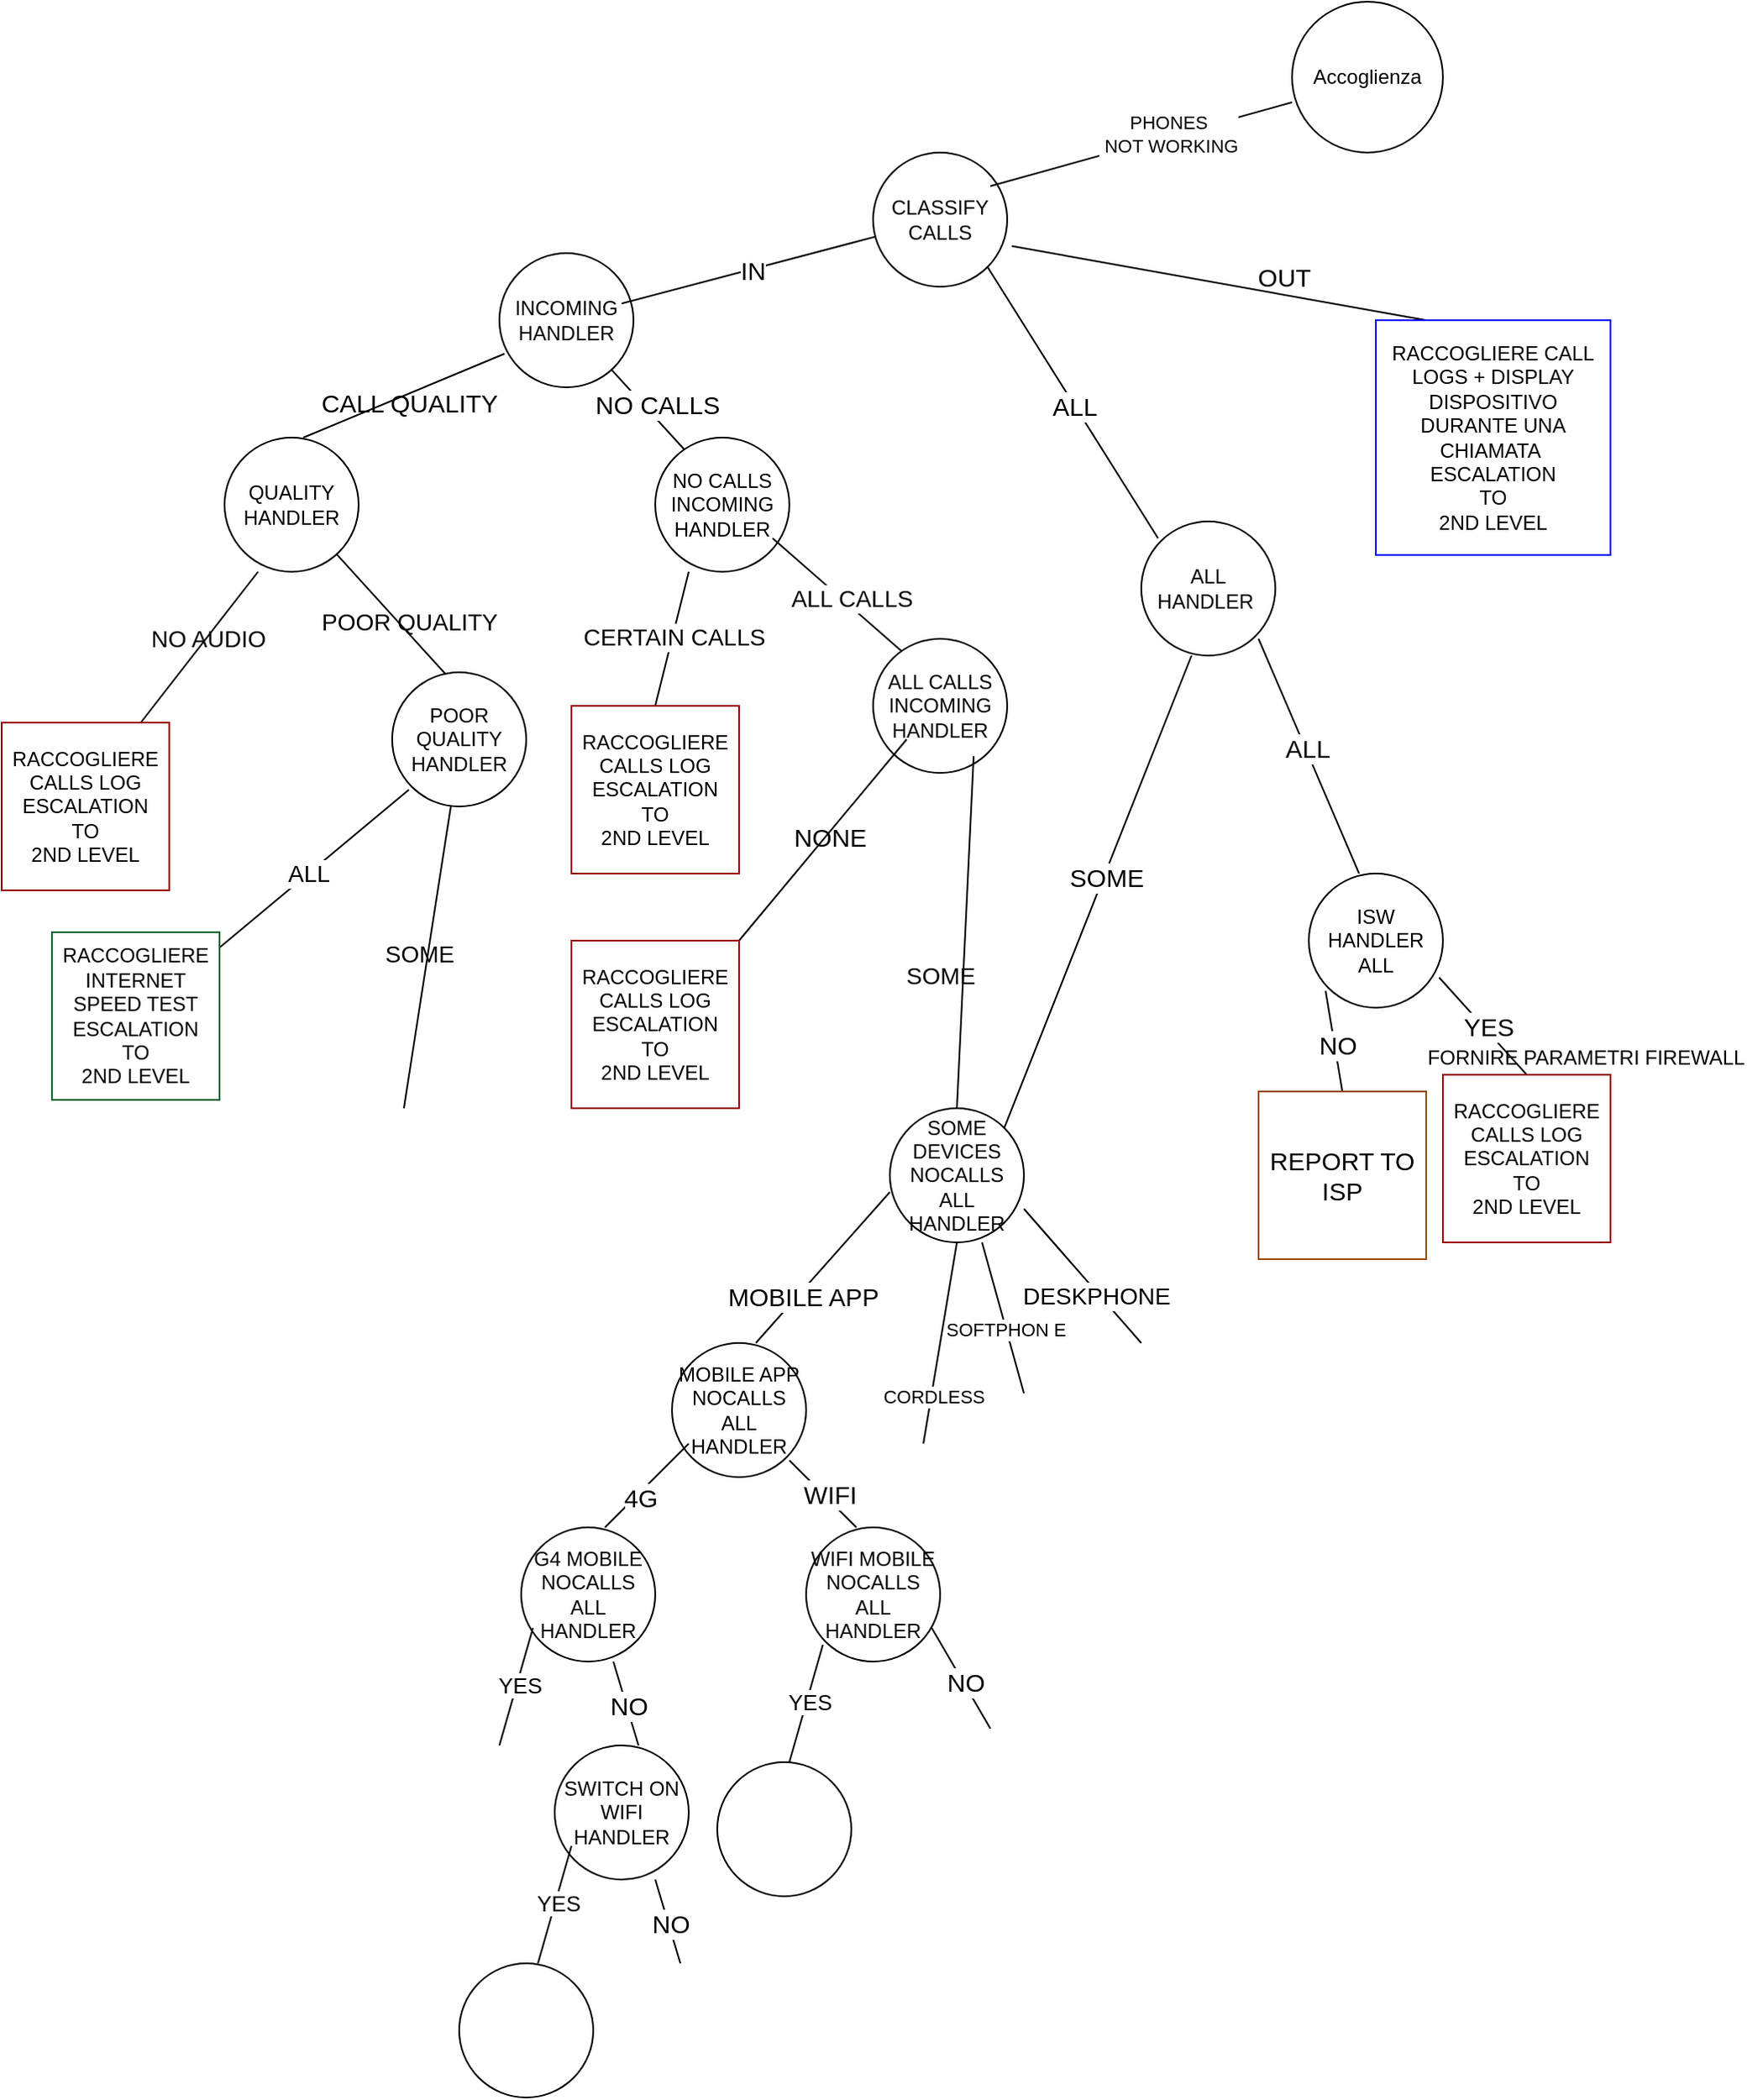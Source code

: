 <mxfile version="26.1.1">
  <diagram name="Pagina-1" id="xXN1keMJTsimZvRvfmzJ">
    <mxGraphModel dx="2261" dy="772" grid="1" gridSize="10" guides="1" tooltips="1" connect="1" arrows="1" fold="1" page="1" pageScale="1" pageWidth="827" pageHeight="1169" math="0" shadow="0">
      <root>
        <mxCell id="0" />
        <mxCell id="1" parent="0" />
        <mxCell id="oTNWS6xz9wXN6uvySlti-1" value="Accoglienza" style="ellipse;whiteSpace=wrap;html=1;aspect=fixed;" parent="1" vertex="1">
          <mxGeometry x="-20" y="10" width="90" height="90" as="geometry" />
        </mxCell>
        <mxCell id="oTNWS6xz9wXN6uvySlti-3" value="CLASSIFY CALLS" style="ellipse;whiteSpace=wrap;html=1;aspect=fixed;" parent="1" vertex="1">
          <mxGeometry x="-270" y="100" width="80" height="80" as="geometry" />
        </mxCell>
        <mxCell id="oTNWS6xz9wXN6uvySlti-4" value="" style="endArrow=none;html=1;rounded=0;" parent="1" edge="1">
          <mxGeometry width="50" height="50" relative="1" as="geometry">
            <mxPoint x="-200" y="120" as="sourcePoint" />
            <mxPoint x="-20" y="70" as="targetPoint" />
          </mxGeometry>
        </mxCell>
        <mxCell id="oTNWS6xz9wXN6uvySlti-5" value="&lt;div&gt;PHONES&lt;/div&gt;&lt;div&gt;&amp;nbsp;NOT WORKING&lt;/div&gt;" style="edgeLabel;html=1;align=center;verticalAlign=middle;resizable=0;points=[];" parent="oTNWS6xz9wXN6uvySlti-4" vertex="1" connectable="0">
          <mxGeometry x="0.182" y="2" relative="1" as="geometry">
            <mxPoint as="offset" />
          </mxGeometry>
        </mxCell>
        <mxCell id="oTNWS6xz9wXN6uvySlti-6" value="&lt;div&gt;&lt;br&gt;&lt;/div&gt;&lt;div&gt;&lt;br&gt;&lt;/div&gt;" style="edgeLabel;html=1;align=center;verticalAlign=middle;resizable=0;points=[];" parent="oTNWS6xz9wXN6uvySlti-4" vertex="1" connectable="0">
          <mxGeometry x="0.031" y="5" relative="1" as="geometry">
            <mxPoint y="-1" as="offset" />
          </mxGeometry>
        </mxCell>
        <mxCell id="oTNWS6xz9wXN6uvySlti-8" value="INCOMING HANDLER" style="ellipse;whiteSpace=wrap;html=1;aspect=fixed;" parent="1" vertex="1">
          <mxGeometry x="-493" y="160" width="80" height="80" as="geometry" />
        </mxCell>
        <mxCell id="oTNWS6xz9wXN6uvySlti-10" value="" style="endArrow=none;html=1;rounded=0;fontSize=20;" parent="1" target="oTNWS6xz9wXN6uvySlti-3" edge="1">
          <mxGeometry width="50" height="50" relative="1" as="geometry">
            <mxPoint x="-420" y="190" as="sourcePoint" />
            <mxPoint x="-330" y="150" as="targetPoint" />
          </mxGeometry>
        </mxCell>
        <mxCell id="oTNWS6xz9wXN6uvySlti-12" value="&lt;font style=&quot;font-size: 15px;&quot;&gt;IN&lt;/font&gt;" style="edgeLabel;html=1;align=center;verticalAlign=middle;resizable=0;points=[];" parent="oTNWS6xz9wXN6uvySlti-10" vertex="1" connectable="0">
          <mxGeometry x="0.03" relative="1" as="geometry">
            <mxPoint as="offset" />
          </mxGeometry>
        </mxCell>
        <mxCell id="oTNWS6xz9wXN6uvySlti-13" value="" style="endArrow=none;html=1;rounded=0;" parent="1" source="oTNWS6xz9wXN6uvySlti-8" edge="1">
          <mxGeometry width="50" height="50" relative="1" as="geometry">
            <mxPoint x="-620" y="270" as="sourcePoint" />
            <mxPoint x="-380" y="280" as="targetPoint" />
          </mxGeometry>
        </mxCell>
        <mxCell id="oTNWS6xz9wXN6uvySlti-15" value="&lt;font style=&quot;font-size: 15px;&quot;&gt;NO CALLS&lt;/font&gt;" style="edgeLabel;html=1;align=center;verticalAlign=middle;resizable=0;points=[];" parent="oTNWS6xz9wXN6uvySlti-13" vertex="1" connectable="0">
          <mxGeometry x="-0.007" y="1" relative="1" as="geometry">
            <mxPoint x="3" y="-4" as="offset" />
          </mxGeometry>
        </mxCell>
        <mxCell id="oTNWS6xz9wXN6uvySlti-14" value="NO CALLS INCOMING&lt;div&gt;HANDLER&lt;/div&gt;" style="ellipse;whiteSpace=wrap;html=1;aspect=fixed;" parent="1" vertex="1">
          <mxGeometry x="-400" y="270" width="80" height="80" as="geometry" />
        </mxCell>
        <mxCell id="oTNWS6xz9wXN6uvySlti-17" value="" style="endArrow=none;html=1;rounded=0;" parent="1" edge="1">
          <mxGeometry width="50" height="50" relative="1" as="geometry">
            <mxPoint x="-400" y="430" as="sourcePoint" />
            <mxPoint x="-380" y="350" as="targetPoint" />
          </mxGeometry>
        </mxCell>
        <mxCell id="oTNWS6xz9wXN6uvySlti-18" value="&lt;font style=&quot;font-size: 14px;&quot;&gt;CERTAIN CALLS&lt;/font&gt;" style="edgeLabel;html=1;align=center;verticalAlign=middle;resizable=0;points=[];" parent="oTNWS6xz9wXN6uvySlti-17" vertex="1" connectable="0">
          <mxGeometry x="0.045" relative="1" as="geometry">
            <mxPoint as="offset" />
          </mxGeometry>
        </mxCell>
        <mxCell id="oTNWS6xz9wXN6uvySlti-19" value="RACCOGLIERE CALLS LOG&lt;br&gt;ESCALATION &lt;br&gt;TO&lt;br&gt;2ND LEVEL" style="whiteSpace=wrap;html=1;aspect=fixed;strokeColor=#990000;" parent="1" vertex="1">
          <mxGeometry x="-450" y="430" width="100" height="100" as="geometry" />
        </mxCell>
        <mxCell id="oTNWS6xz9wXN6uvySlti-20" value="" style="endArrow=none;html=1;rounded=0;" parent="1" edge="1">
          <mxGeometry width="50" height="50" relative="1" as="geometry">
            <mxPoint x="-250" y="400" as="sourcePoint" />
            <mxPoint x="-330" y="330" as="targetPoint" />
          </mxGeometry>
        </mxCell>
        <mxCell id="oTNWS6xz9wXN6uvySlti-22" value="&lt;font style=&quot;font-size: 14px;&quot;&gt;ALL CALLS&lt;/font&gt;" style="edgeLabel;html=1;align=center;verticalAlign=middle;resizable=0;points=[];" parent="1" vertex="1" connectable="0">
          <mxGeometry x="-283.014" y="365.797" as="geometry" />
        </mxCell>
        <mxCell id="oTNWS6xz9wXN6uvySlti-23" value="&lt;font style=&quot;font-size: 14px;&quot;&gt;NO AUDIO&lt;/font&gt;" style="edgeLabel;html=1;align=center;verticalAlign=middle;resizable=0;points=[];" parent="1" vertex="1" connectable="0">
          <mxGeometry x="-667.004" y="389.997" as="geometry" />
        </mxCell>
        <mxCell id="oTNWS6xz9wXN6uvySlti-24" value="&lt;font style=&quot;font-size: 14px;&quot;&gt;POOR QUALITY&lt;/font&gt;" style="edgeLabel;html=1;align=center;verticalAlign=middle;resizable=0;points=[];" parent="1" vertex="1" connectable="0">
          <mxGeometry x="-547.004" y="379.997" as="geometry" />
        </mxCell>
        <mxCell id="oTNWS6xz9wXN6uvySlti-25" value="&lt;font style=&quot;font-size: 15px;&quot;&gt;NONE&lt;/font&gt;" style="edgeLabel;html=1;align=center;verticalAlign=middle;resizable=0;points=[];" parent="1" vertex="1" connectable="0">
          <mxGeometry x="-280.004" y="519.997" as="geometry">
            <mxPoint x="-16" y="-12" as="offset" />
          </mxGeometry>
        </mxCell>
        <mxCell id="oTNWS6xz9wXN6uvySlti-26" value="&lt;font style=&quot;font-size: 14px;&quot;&gt;SOME&lt;/font&gt;" style="edgeLabel;html=1;align=center;verticalAlign=middle;resizable=0;points=[];" parent="1" vertex="1" connectable="0">
          <mxGeometry x="-290.004" y="614.997" as="geometry">
            <mxPoint x="60" y="-24" as="offset" />
          </mxGeometry>
        </mxCell>
        <mxCell id="oTNWS6xz9wXN6uvySlti-27" value="&lt;font style=&quot;font-size: 15px;&quot;&gt;OUT&lt;/font&gt;" style="edgeLabel;html=1;align=center;verticalAlign=middle;resizable=0;points=[];" parent="1" vertex="1" connectable="0">
          <mxGeometry x="-150.004" y="219.997" as="geometry">
            <mxPoint x="125" y="-46" as="offset" />
          </mxGeometry>
        </mxCell>
        <mxCell id="oTNWS6xz9wXN6uvySlti-28" value="&lt;font style=&quot;font-size: 15px;&quot;&gt;CALL QUALITY&lt;/font&gt;" style="edgeLabel;html=1;align=center;verticalAlign=middle;resizable=0;points=[];" parent="1" vertex="1" connectable="0">
          <mxGeometry x="-547.004" y="249.997" as="geometry">
            <mxPoint y="-1" as="offset" />
          </mxGeometry>
        </mxCell>
        <mxCell id="oTNWS6xz9wXN6uvySlti-29" value="ALL CALLS INCOMING HANDLER" style="ellipse;whiteSpace=wrap;html=1;aspect=fixed;" parent="1" vertex="1">
          <mxGeometry x="-270" y="390" width="80" height="80" as="geometry" />
        </mxCell>
        <mxCell id="oTNWS6xz9wXN6uvySlti-30" value="" style="endArrow=none;html=1;rounded=0;" parent="1" edge="1">
          <mxGeometry width="50" height="50" relative="1" as="geometry">
            <mxPoint x="-350" y="570" as="sourcePoint" />
            <mxPoint x="-250" y="450" as="targetPoint" />
          </mxGeometry>
        </mxCell>
        <mxCell id="oTNWS6xz9wXN6uvySlti-32" value="RACCOGLIERE CALLS LOG&lt;br&gt;ESCALATION &lt;br&gt;TO&lt;br&gt;2ND LEVEL" style="whiteSpace=wrap;html=1;aspect=fixed;strokeColor=#990000;" parent="1" vertex="1">
          <mxGeometry x="-450" y="570" width="100" height="100" as="geometry" />
        </mxCell>
        <mxCell id="oTNWS6xz9wXN6uvySlti-34" value="" style="endArrow=none;html=1;rounded=0;exitX=1;exitY=1;exitDx=0;exitDy=0;" parent="1" source="oTNWS6xz9wXN6uvySlti-3" edge="1">
          <mxGeometry width="50" height="50" relative="1" as="geometry">
            <mxPoint x="-230" y="490" as="sourcePoint" />
            <mxPoint x="-100" y="330" as="targetPoint" />
          </mxGeometry>
        </mxCell>
        <mxCell id="oTNWS6xz9wXN6uvySlti-35" value="ALL HANDLER&amp;nbsp;" style="ellipse;whiteSpace=wrap;html=1;aspect=fixed;" parent="1" vertex="1">
          <mxGeometry x="-110" y="320" width="80" height="80" as="geometry" />
        </mxCell>
        <mxCell id="oTNWS6xz9wXN6uvySlti-36" value="" style="endArrow=none;html=1;rounded=0;entryX=0.038;entryY=0.75;entryDx=0;entryDy=0;entryPerimeter=0;" parent="1" target="oTNWS6xz9wXN6uvySlti-8" edge="1">
          <mxGeometry width="50" height="50" relative="1" as="geometry">
            <mxPoint x="-610" y="270" as="sourcePoint" />
            <mxPoint x="-829.014" y="210.295" as="targetPoint" />
          </mxGeometry>
        </mxCell>
        <mxCell id="oTNWS6xz9wXN6uvySlti-37" value="QUALITY HANDLER" style="ellipse;whiteSpace=wrap;html=1;aspect=fixed;" parent="1" vertex="1">
          <mxGeometry x="-657" y="270" width="80" height="80" as="geometry" />
        </mxCell>
        <mxCell id="oTNWS6xz9wXN6uvySlti-38" value="" style="endArrow=none;html=1;rounded=0;exitX=0.5;exitY=0;exitDx=0;exitDy=0;" parent="1" source="oTNWS6xz9wXN6uvySlti-61" edge="1">
          <mxGeometry width="50" height="50" relative="1" as="geometry">
            <mxPoint x="-150" y="580" as="sourcePoint" />
            <mxPoint x="-210" y="460" as="targetPoint" />
          </mxGeometry>
        </mxCell>
        <mxCell id="oTNWS6xz9wXN6uvySlti-39" value="" style="endArrow=none;html=1;rounded=0;" parent="1" edge="1">
          <mxGeometry width="50" height="50" relative="1" as="geometry">
            <mxPoint x="-707" y="440" as="sourcePoint" />
            <mxPoint x="-637" y="350" as="targetPoint" />
          </mxGeometry>
        </mxCell>
        <mxCell id="oTNWS6xz9wXN6uvySlti-40" value="" style="endArrow=none;html=1;rounded=0;" parent="1" target="oTNWS6xz9wXN6uvySlti-37" edge="1">
          <mxGeometry width="50" height="50" relative="1" as="geometry">
            <mxPoint x="-517" y="420" as="sourcePoint" />
            <mxPoint x="-477" y="420" as="targetPoint" />
          </mxGeometry>
        </mxCell>
        <mxCell id="oTNWS6xz9wXN6uvySlti-42" value="RACCOGLIERE CALLS LOG&lt;br&gt;ESCALATION &lt;br&gt;TO&lt;br&gt;2ND LEVEL" style="whiteSpace=wrap;html=1;aspect=fixed;strokeColor=#990000;" parent="1" vertex="1">
          <mxGeometry x="-790" y="440" width="100" height="100" as="geometry" />
        </mxCell>
        <mxCell id="oTNWS6xz9wXN6uvySlti-43" value="POOR QUALITY HANDLER" style="ellipse;whiteSpace=wrap;html=1;aspect=fixed;" parent="1" vertex="1">
          <mxGeometry x="-557" y="410" width="80" height="80" as="geometry" />
        </mxCell>
        <mxCell id="oTNWS6xz9wXN6uvySlti-44" value="" style="endArrow=none;html=1;rounded=0;" parent="1" edge="1">
          <mxGeometry width="50" height="50" relative="1" as="geometry">
            <mxPoint x="-547" y="480" as="sourcePoint" />
            <mxPoint x="-667" y="580" as="targetPoint" />
          </mxGeometry>
        </mxCell>
        <mxCell id="oTNWS6xz9wXN6uvySlti-45" value="RACCOGLIERE INTERNET SPEED TEST&lt;br&gt;ESCALATION &lt;br&gt;TO&lt;br&gt;2ND LEVEL" style="whiteSpace=wrap;html=1;aspect=fixed;labelBorderColor=none;strokeColor=#006633;" parent="1" vertex="1">
          <mxGeometry x="-760" y="565" width="100" height="100" as="geometry" />
        </mxCell>
        <mxCell id="oTNWS6xz9wXN6uvySlti-46" value="&lt;font style=&quot;font-size: 14px;&quot;&gt;ALL&lt;/font&gt;" style="edgeLabel;html=1;align=center;verticalAlign=middle;resizable=0;points=[];" parent="1" vertex="1" connectable="0">
          <mxGeometry x="-607.004" y="529.997" as="geometry" />
        </mxCell>
        <mxCell id="oTNWS6xz9wXN6uvySlti-47" value="&lt;font style=&quot;font-size: 14px;&quot;&gt;SOME&lt;/font&gt;" style="edgeLabel;html=1;align=center;verticalAlign=middle;resizable=0;points=[];" parent="1" vertex="1" connectable="0">
          <mxGeometry x="-517.004" y="589.997" as="geometry">
            <mxPoint x="-24" y="-12" as="offset" />
          </mxGeometry>
        </mxCell>
        <mxCell id="oTNWS6xz9wXN6uvySlti-48" value="" style="endArrow=none;html=1;rounded=0;" parent="1" edge="1">
          <mxGeometry width="50" height="50" relative="1" as="geometry">
            <mxPoint x="-550" y="670" as="sourcePoint" />
            <mxPoint x="-522" y="490" as="targetPoint" />
          </mxGeometry>
        </mxCell>
        <mxCell id="oTNWS6xz9wXN6uvySlti-52" value="" style="endArrow=none;html=1;rounded=0;entryX=1.034;entryY=0.697;entryDx=0;entryDy=0;entryPerimeter=0;" parent="1" target="oTNWS6xz9wXN6uvySlti-3" edge="1">
          <mxGeometry width="50" height="50" relative="1" as="geometry">
            <mxPoint x="60" y="200" as="sourcePoint" />
            <mxPoint x="-110" y="170" as="targetPoint" />
          </mxGeometry>
        </mxCell>
        <mxCell id="oTNWS6xz9wXN6uvySlti-53" value="&lt;font style=&quot;font-size: 15px;&quot;&gt;ALL&lt;/font&gt;" style="edgeLabel;html=1;align=center;verticalAlign=middle;resizable=0;points=[];" parent="oTNWS6xz9wXN6uvySlti-52" vertex="1" connectable="0">
          <mxGeometry x="0.076" y="-4" relative="1" as="geometry">
            <mxPoint x="-78" y="78" as="offset" />
          </mxGeometry>
        </mxCell>
        <mxCell id="oTNWS6xz9wXN6uvySlti-56" value="RACCOGLIERE CALL LOGS + DISPLAY DISPOSITIVO DURANTE UNA CHIAMATA&amp;nbsp; &lt;br&gt;ESCALATION &lt;br&gt;TO&lt;br&gt;2ND LEVEL" style="whiteSpace=wrap;html=1;aspect=fixed;strokeColor=#0000FF;" parent="1" vertex="1">
          <mxGeometry x="30" y="200" width="140" height="140" as="geometry" />
        </mxCell>
        <mxCell id="oTNWS6xz9wXN6uvySlti-57" value="" style="endArrow=none;html=1;rounded=0;exitX=1;exitY=0;exitDx=0;exitDy=0;" parent="1" source="oTNWS6xz9wXN6uvySlti-61" edge="1">
          <mxGeometry width="50" height="50" relative="1" as="geometry">
            <mxPoint x="-130" y="580" as="sourcePoint" />
            <mxPoint x="-80" y="400" as="targetPoint" />
          </mxGeometry>
        </mxCell>
        <mxCell id="oTNWS6xz9wXN6uvySlti-60" value="&lt;font style=&quot;font-size: 15px;&quot;&gt;SOME&lt;/font&gt;" style="edgeLabel;html=1;align=center;verticalAlign=middle;resizable=0;points=[];" parent="oTNWS6xz9wXN6uvySlti-57" vertex="1" connectable="0">
          <mxGeometry x="0.068" y="-1" relative="1" as="geometry">
            <mxPoint as="offset" />
          </mxGeometry>
        </mxCell>
        <mxCell id="oTNWS6xz9wXN6uvySlti-58" value="" style="endArrow=none;html=1;rounded=0;" parent="1" edge="1">
          <mxGeometry width="50" height="50" relative="1" as="geometry">
            <mxPoint x="20" y="530" as="sourcePoint" />
            <mxPoint x="-40" y="390" as="targetPoint" />
          </mxGeometry>
        </mxCell>
        <mxCell id="oTNWS6xz9wXN6uvySlti-59" value="&lt;font style=&quot;font-size: 15px;&quot;&gt;ALL&lt;/font&gt;" style="edgeLabel;html=1;align=center;verticalAlign=middle;resizable=0;points=[];" parent="oTNWS6xz9wXN6uvySlti-58" vertex="1" connectable="0">
          <mxGeometry x="0.072" y="-1" relative="1" as="geometry">
            <mxPoint as="offset" />
          </mxGeometry>
        </mxCell>
        <mxCell id="oTNWS6xz9wXN6uvySlti-61" value="SOME DEVICES NOCALLS ALL HANDLER" style="ellipse;whiteSpace=wrap;html=1;aspect=fixed;" parent="1" vertex="1">
          <mxGeometry x="-260" y="670" width="80" height="80" as="geometry" />
        </mxCell>
        <mxCell id="oTNWS6xz9wXN6uvySlti-62" value="ISW HANDLER ALL" style="ellipse;whiteSpace=wrap;html=1;aspect=fixed;" parent="1" vertex="1">
          <mxGeometry x="-10" y="530" width="80" height="80" as="geometry" />
        </mxCell>
        <mxCell id="oTNWS6xz9wXN6uvySlti-63" value="" style="endArrow=none;html=1;rounded=0;exitX=0.5;exitY=0;exitDx=0;exitDy=0;" parent="1" source="oTNWS6xz9wXN6uvySlti-68" edge="1">
          <mxGeometry width="50" height="50" relative="1" as="geometry">
            <mxPoint x="-50" y="680" as="sourcePoint" />
            <mxPoint y="600" as="targetPoint" />
          </mxGeometry>
        </mxCell>
        <mxCell id="oTNWS6xz9wXN6uvySlti-64" value="&lt;font style=&quot;font-size: 15px;&quot;&gt;NO&lt;/font&gt;" style="edgeLabel;html=1;align=center;verticalAlign=middle;resizable=0;points=[];" parent="oTNWS6xz9wXN6uvySlti-63" vertex="1" connectable="0">
          <mxGeometry x="-0.07" y="-1" relative="1" as="geometry">
            <mxPoint as="offset" />
          </mxGeometry>
        </mxCell>
        <mxCell id="oTNWS6xz9wXN6uvySlti-65" value="" style="endArrow=none;html=1;rounded=0;entryX=0.972;entryY=0.775;entryDx=0;entryDy=0;entryPerimeter=0;" parent="1" target="oTNWS6xz9wXN6uvySlti-62" edge="1">
          <mxGeometry width="50" height="50" relative="1" as="geometry">
            <mxPoint x="120" y="650" as="sourcePoint" />
            <mxPoint x="170" y="600" as="targetPoint" />
          </mxGeometry>
        </mxCell>
        <mxCell id="oTNWS6xz9wXN6uvySlti-67" value="&lt;font style=&quot;font-size: 15px;&quot;&gt;YES&lt;/font&gt;" style="edgeLabel;html=1;align=center;verticalAlign=middle;resizable=0;points=[];" parent="1" vertex="1" connectable="0">
          <mxGeometry x="-30.005" y="640.0" as="geometry">
            <mxPoint x="127" y="-19" as="offset" />
          </mxGeometry>
        </mxCell>
        <mxCell id="oTNWS6xz9wXN6uvySlti-68" value="&lt;font style=&quot;font-size: 15px;&quot;&gt;REPORT TO ISP&lt;/font&gt;" style="whiteSpace=wrap;html=1;aspect=fixed;strokeColor=#994C00;" parent="1" vertex="1">
          <mxGeometry x="-40" y="660" width="100" height="100" as="geometry" />
        </mxCell>
        <mxCell id="oTNWS6xz9wXN6uvySlti-69" value="RACCOGLIERE CALLS LOG&lt;br&gt;ESCALATION &lt;br&gt;TO&lt;br&gt;2ND LEVEL" style="whiteSpace=wrap;html=1;aspect=fixed;strokeColor=#990000;" parent="1" vertex="1">
          <mxGeometry x="70" y="650" width="100" height="100" as="geometry" />
        </mxCell>
        <mxCell id="oTNWS6xz9wXN6uvySlti-70" value="FORNIRE PARAMETRI FIREWALL" style="text;html=1;align=center;verticalAlign=middle;resizable=0;points=[];autosize=1;strokeColor=none;fillColor=none;" parent="1" vertex="1">
          <mxGeometry x="50" y="625" width="210" height="30" as="geometry" />
        </mxCell>
        <mxCell id="HidZqeDaJN0wGdAQT4S1-1" value="" style="endArrow=none;html=1;rounded=0;" edge="1" parent="1">
          <mxGeometry width="50" height="50" relative="1" as="geometry">
            <mxPoint x="-340" y="810" as="sourcePoint" />
            <mxPoint x="-260" y="720" as="targetPoint" />
          </mxGeometry>
        </mxCell>
        <mxCell id="HidZqeDaJN0wGdAQT4S1-5" value="&lt;font style=&quot;font-size: 15px;&quot;&gt;MOBILE APP&lt;/font&gt;" style="edgeLabel;html=1;align=center;verticalAlign=middle;resizable=0;points=[];" vertex="1" connectable="0" parent="HidZqeDaJN0wGdAQT4S1-1">
          <mxGeometry x="-0.34" y="-2" relative="1" as="geometry">
            <mxPoint as="offset" />
          </mxGeometry>
        </mxCell>
        <mxCell id="HidZqeDaJN0wGdAQT4S1-2" value="" style="endArrow=none;html=1;rounded=0;" edge="1" parent="1">
          <mxGeometry width="50" height="50" relative="1" as="geometry">
            <mxPoint x="-240" y="870" as="sourcePoint" />
            <mxPoint x="-220" y="750" as="targetPoint" />
          </mxGeometry>
        </mxCell>
        <mxCell id="HidZqeDaJN0wGdAQT4S1-9" value="CORDLESS" style="edgeLabel;html=1;align=center;verticalAlign=middle;resizable=0;points=[];" vertex="1" connectable="0" parent="HidZqeDaJN0wGdAQT4S1-2">
          <mxGeometry x="-0.53" y="-1" relative="1" as="geometry">
            <mxPoint as="offset" />
          </mxGeometry>
        </mxCell>
        <mxCell id="HidZqeDaJN0wGdAQT4S1-3" value="" style="endArrow=none;html=1;rounded=0;" edge="1" parent="1">
          <mxGeometry width="50" height="50" relative="1" as="geometry">
            <mxPoint x="-180" y="840" as="sourcePoint" />
            <mxPoint x="-205" y="750" as="targetPoint" />
          </mxGeometry>
        </mxCell>
        <mxCell id="HidZqeDaJN0wGdAQT4S1-8" value="SOFTPHON E" style="edgeLabel;html=1;align=center;verticalAlign=middle;resizable=0;points=[];" vertex="1" connectable="0" parent="HidZqeDaJN0wGdAQT4S1-3">
          <mxGeometry x="-0.147" y="1" relative="1" as="geometry">
            <mxPoint as="offset" />
          </mxGeometry>
        </mxCell>
        <mxCell id="HidZqeDaJN0wGdAQT4S1-4" value="" style="endArrow=none;html=1;rounded=0;" edge="1" parent="1">
          <mxGeometry width="50" height="50" relative="1" as="geometry">
            <mxPoint x="-110" y="810" as="sourcePoint" />
            <mxPoint x="-180" y="730" as="targetPoint" />
          </mxGeometry>
        </mxCell>
        <mxCell id="HidZqeDaJN0wGdAQT4S1-7" value="&lt;font style=&quot;font-size: 14px;&quot;&gt;DESKPHONE&lt;/font&gt;" style="edgeLabel;html=1;align=center;verticalAlign=middle;resizable=0;points=[];" vertex="1" connectable="0" parent="HidZqeDaJN0wGdAQT4S1-4">
          <mxGeometry x="-0.269" y="2" relative="1" as="geometry">
            <mxPoint as="offset" />
          </mxGeometry>
        </mxCell>
        <mxCell id="HidZqeDaJN0wGdAQT4S1-6" value="MOBILE APP NOCALLS ALL HANDLER" style="ellipse;whiteSpace=wrap;html=1;aspect=fixed;" vertex="1" parent="1">
          <mxGeometry x="-390" y="810" width="80" height="80" as="geometry" />
        </mxCell>
        <mxCell id="HidZqeDaJN0wGdAQT4S1-10" value="" style="endArrow=none;html=1;rounded=0;" edge="1" parent="1">
          <mxGeometry width="50" height="50" relative="1" as="geometry">
            <mxPoint x="-430" y="920" as="sourcePoint" />
            <mxPoint x="-380" y="870" as="targetPoint" />
          </mxGeometry>
        </mxCell>
        <mxCell id="HidZqeDaJN0wGdAQT4S1-11" value="&lt;font style=&quot;font-size: 15px;&quot;&gt;4G&lt;/font&gt;" style="edgeLabel;html=1;align=center;verticalAlign=middle;resizable=0;points=[];" vertex="1" connectable="0" parent="HidZqeDaJN0wGdAQT4S1-10">
          <mxGeometry x="-0.22" y="-2" relative="1" as="geometry">
            <mxPoint as="offset" />
          </mxGeometry>
        </mxCell>
        <mxCell id="HidZqeDaJN0wGdAQT4S1-12" value="" style="endArrow=none;html=1;rounded=0;" edge="1" parent="1">
          <mxGeometry width="50" height="50" relative="1" as="geometry">
            <mxPoint x="-280" y="920" as="sourcePoint" />
            <mxPoint x="-320" y="880" as="targetPoint" />
          </mxGeometry>
        </mxCell>
        <mxCell id="HidZqeDaJN0wGdAQT4S1-13" value="&lt;font style=&quot;font-size: 15px;&quot;&gt;WIFI&lt;/font&gt;" style="edgeLabel;html=1;align=center;verticalAlign=middle;resizable=0;points=[];" vertex="1" connectable="0" parent="HidZqeDaJN0wGdAQT4S1-12">
          <mxGeometry x="-0.1" y="-3" relative="1" as="geometry">
            <mxPoint as="offset" />
          </mxGeometry>
        </mxCell>
        <mxCell id="HidZqeDaJN0wGdAQT4S1-14" value="G4 MOBILE NOCALLS ALL HANDLER" style="ellipse;whiteSpace=wrap;html=1;aspect=fixed;" vertex="1" parent="1">
          <mxGeometry x="-480" y="920" width="80" height="80" as="geometry" />
        </mxCell>
        <mxCell id="HidZqeDaJN0wGdAQT4S1-15" value="WIFI MOBILE NOCALLS ALL HANDLER" style="ellipse;whiteSpace=wrap;html=1;aspect=fixed;" vertex="1" parent="1">
          <mxGeometry x="-310" y="920" width="80" height="80" as="geometry" />
        </mxCell>
        <mxCell id="HidZqeDaJN0wGdAQT4S1-16" value="" style="endArrow=none;html=1;rounded=0;" edge="1" parent="1">
          <mxGeometry width="50" height="50" relative="1" as="geometry">
            <mxPoint x="-200" y="1040" as="sourcePoint" />
            <mxPoint x="-235" y="980" as="targetPoint" />
          </mxGeometry>
        </mxCell>
        <mxCell id="HidZqeDaJN0wGdAQT4S1-17" value="&lt;font style=&quot;font-size: 15px;&quot;&gt;NO&lt;/font&gt;" style="edgeLabel;html=1;align=center;verticalAlign=middle;resizable=0;points=[];" vertex="1" connectable="0" parent="HidZqeDaJN0wGdAQT4S1-16">
          <mxGeometry x="-0.07" y="-1" relative="1" as="geometry">
            <mxPoint as="offset" />
          </mxGeometry>
        </mxCell>
        <mxCell id="HidZqeDaJN0wGdAQT4S1-18" value="" style="endArrow=none;html=1;rounded=0;entryX=0.972;entryY=0.775;entryDx=0;entryDy=0;entryPerimeter=0;" edge="1" parent="1">
          <mxGeometry width="50" height="50" relative="1" as="geometry">
            <mxPoint x="-320" y="1060" as="sourcePoint" />
            <mxPoint x="-300" y="990" as="targetPoint" />
          </mxGeometry>
        </mxCell>
        <mxCell id="HidZqeDaJN0wGdAQT4S1-19" value="&lt;font style=&quot;font-size: 13px;&quot;&gt;YES&lt;/font&gt;" style="edgeLabel;html=1;align=center;verticalAlign=middle;resizable=0;points=[];" vertex="1" connectable="0" parent="HidZqeDaJN0wGdAQT4S1-18">
          <mxGeometry x="0.034" y="-1" relative="1" as="geometry">
            <mxPoint as="offset" />
          </mxGeometry>
        </mxCell>
        <mxCell id="HidZqeDaJN0wGdAQT4S1-20" value="" style="ellipse;whiteSpace=wrap;html=1;aspect=fixed;" vertex="1" parent="1">
          <mxGeometry x="-363.01" y="1060" width="80" height="80" as="geometry" />
        </mxCell>
        <mxCell id="HidZqeDaJN0wGdAQT4S1-21" value="" style="endArrow=none;html=1;rounded=0;entryX=0.972;entryY=0.775;entryDx=0;entryDy=0;entryPerimeter=0;" edge="1" parent="1">
          <mxGeometry width="50" height="50" relative="1" as="geometry">
            <mxPoint x="-493" y="1050" as="sourcePoint" />
            <mxPoint x="-473" y="980" as="targetPoint" />
          </mxGeometry>
        </mxCell>
        <mxCell id="HidZqeDaJN0wGdAQT4S1-22" value="&lt;font style=&quot;font-size: 13px;&quot;&gt;YES&lt;/font&gt;" style="edgeLabel;html=1;align=center;verticalAlign=middle;resizable=0;points=[];" vertex="1" connectable="0" parent="HidZqeDaJN0wGdAQT4S1-21">
          <mxGeometry x="0.034" y="-1" relative="1" as="geometry">
            <mxPoint as="offset" />
          </mxGeometry>
        </mxCell>
        <mxCell id="HidZqeDaJN0wGdAQT4S1-23" value="" style="endArrow=none;html=1;rounded=0;" edge="1" parent="1">
          <mxGeometry width="50" height="50" relative="1" as="geometry">
            <mxPoint x="-410" y="1050" as="sourcePoint" />
            <mxPoint x="-425" y="1000" as="targetPoint" />
          </mxGeometry>
        </mxCell>
        <mxCell id="HidZqeDaJN0wGdAQT4S1-24" value="&lt;font style=&quot;font-size: 15px;&quot;&gt;NO&lt;/font&gt;" style="edgeLabel;html=1;align=center;verticalAlign=middle;resizable=0;points=[];" vertex="1" connectable="0" parent="HidZqeDaJN0wGdAQT4S1-23">
          <mxGeometry x="-0.07" y="-1" relative="1" as="geometry">
            <mxPoint as="offset" />
          </mxGeometry>
        </mxCell>
        <mxCell id="HidZqeDaJN0wGdAQT4S1-25" value="SWITCH ON WIFI HANDLER" style="ellipse;whiteSpace=wrap;html=1;aspect=fixed;" vertex="1" parent="1">
          <mxGeometry x="-460" y="1050" width="80" height="80" as="geometry" />
        </mxCell>
        <mxCell id="HidZqeDaJN0wGdAQT4S1-26" value="" style="endArrow=none;html=1;rounded=0;entryX=0.972;entryY=0.775;entryDx=0;entryDy=0;entryPerimeter=0;" edge="1" parent="1">
          <mxGeometry width="50" height="50" relative="1" as="geometry">
            <mxPoint x="-470" y="1180" as="sourcePoint" />
            <mxPoint x="-450" y="1110" as="targetPoint" />
          </mxGeometry>
        </mxCell>
        <mxCell id="HidZqeDaJN0wGdAQT4S1-27" value="&lt;font style=&quot;font-size: 13px;&quot;&gt;YES&lt;/font&gt;" style="edgeLabel;html=1;align=center;verticalAlign=middle;resizable=0;points=[];" vertex="1" connectable="0" parent="HidZqeDaJN0wGdAQT4S1-26">
          <mxGeometry x="0.034" y="-1" relative="1" as="geometry">
            <mxPoint as="offset" />
          </mxGeometry>
        </mxCell>
        <mxCell id="HidZqeDaJN0wGdAQT4S1-28" value="" style="endArrow=none;html=1;rounded=0;" edge="1" parent="1">
          <mxGeometry width="50" height="50" relative="1" as="geometry">
            <mxPoint x="-385" y="1180" as="sourcePoint" />
            <mxPoint x="-400" y="1130" as="targetPoint" />
          </mxGeometry>
        </mxCell>
        <mxCell id="HidZqeDaJN0wGdAQT4S1-29" value="&lt;font style=&quot;font-size: 15px;&quot;&gt;NO&lt;/font&gt;" style="edgeLabel;html=1;align=center;verticalAlign=middle;resizable=0;points=[];" vertex="1" connectable="0" parent="HidZqeDaJN0wGdAQT4S1-28">
          <mxGeometry x="-0.07" y="-1" relative="1" as="geometry">
            <mxPoint as="offset" />
          </mxGeometry>
        </mxCell>
        <mxCell id="HidZqeDaJN0wGdAQT4S1-30" value="" style="ellipse;whiteSpace=wrap;html=1;aspect=fixed;fontStyle=1" vertex="1" parent="1">
          <mxGeometry x="-517" y="1180" width="80" height="80" as="geometry" />
        </mxCell>
      </root>
    </mxGraphModel>
  </diagram>
</mxfile>
